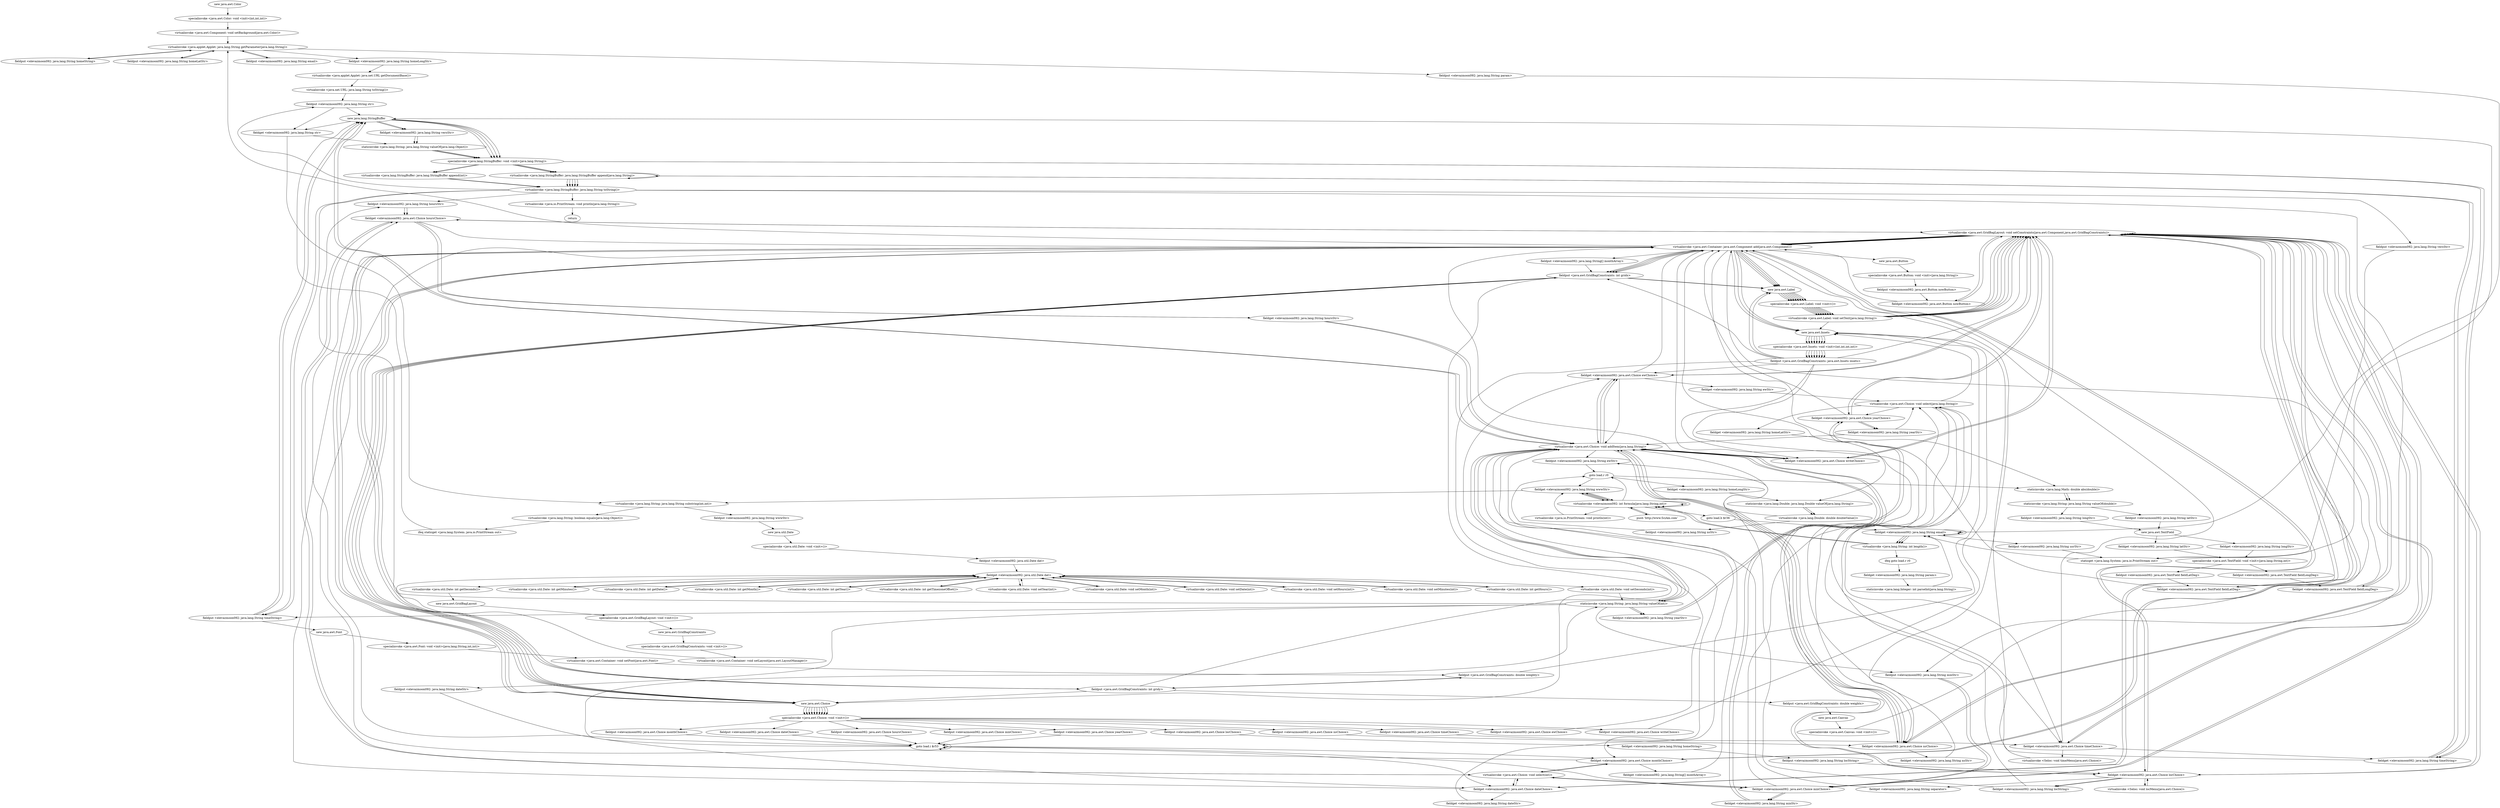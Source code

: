 digraph "" {
"new java.awt.Color";
 "new java.awt.Color"->"specialinvoke <java.awt.Color: void <init>(int,int,int)>";
 "specialinvoke <java.awt.Color: void <init>(int,int,int)>"->"virtualinvoke <java.awt.Component: void setBackground(java.awt.Color)>";
 "virtualinvoke <java.awt.Component: void setBackground(java.awt.Color)>"->"virtualinvoke <java.applet.Applet: java.lang.String getParameter(java.lang.String)>";
 "virtualinvoke <java.applet.Applet: java.lang.String getParameter(java.lang.String)>"->"fieldput <elevazmoon092: java.lang.String homeString>";
 "fieldput <elevazmoon092: java.lang.String homeString>"->"virtualinvoke <java.applet.Applet: java.lang.String getParameter(java.lang.String)>";
 "virtualinvoke <java.applet.Applet: java.lang.String getParameter(java.lang.String)>"->"fieldput <elevazmoon092: java.lang.String homeLatStr>";
 "fieldput <elevazmoon092: java.lang.String homeLatStr>"->"virtualinvoke <java.applet.Applet: java.lang.String getParameter(java.lang.String)>";
 "virtualinvoke <java.applet.Applet: java.lang.String getParameter(java.lang.String)>"->"fieldput <elevazmoon092: java.lang.String homeLongStr>";
 "fieldput <elevazmoon092: java.lang.String homeLongStr>"->"virtualinvoke <java.applet.Applet: java.net.URL getDocumentBase()>";
 "virtualinvoke <java.applet.Applet: java.net.URL getDocumentBase()>"->"virtualinvoke <java.net.URL: java.lang.String toString()>";
 "virtualinvoke <java.net.URL: java.lang.String toString()>"->"fieldput <elevazmoon092: java.lang.String str>";
 "fieldput <elevazmoon092: java.lang.String str>"->"new java.lang.StringBuffer";
 "new java.lang.StringBuffer"->"fieldget <elevazmoon092: java.lang.String str>";
 "fieldget <elevazmoon092: java.lang.String str>"->"staticinvoke <java.lang.String: java.lang.String valueOf(java.lang.Object)>";
 "staticinvoke <java.lang.String: java.lang.String valueOf(java.lang.Object)>"->"specialinvoke <java.lang.StringBuffer: void <init>(java.lang.String)>";
 "specialinvoke <java.lang.StringBuffer: void <init>(java.lang.String)>"->"virtualinvoke <java.lang.StringBuffer: java.lang.StringBuffer append(java.lang.String)>";
 "virtualinvoke <java.lang.StringBuffer: java.lang.StringBuffer append(java.lang.String)>"->"virtualinvoke <java.lang.StringBuffer: java.lang.String toString()>";
 "virtualinvoke <java.lang.StringBuffer: java.lang.String toString()>"->"fieldput <elevazmoon092: java.lang.String str>";
 "fieldput <elevazmoon092: java.lang.String str>"->"fieldget <elevazmoon092: java.lang.String str>";
 "fieldget <elevazmoon092: java.lang.String str>"->"virtualinvoke <java.lang.String: java.lang.String substring(int,int)>";
 "virtualinvoke <java.lang.String: java.lang.String substring(int,int)>"->"fieldput <elevazmoon092: java.lang.String wwwStr>";
 "fieldput <elevazmoon092: java.lang.String wwwStr>"->"new java.util.Date";
 "new java.util.Date"->"specialinvoke <java.util.Date: void <init>()>";
 "specialinvoke <java.util.Date: void <init>()>"->"fieldput <elevazmoon092: java.util.Date dat>";
 "fieldput <elevazmoon092: java.util.Date dat>"->"fieldget <elevazmoon092: java.util.Date dat>";
 "fieldget <elevazmoon092: java.util.Date dat>"->"virtualinvoke <java.util.Date: int getHours()>";
 "virtualinvoke <java.util.Date: int getHours()>"->"fieldget <elevazmoon092: java.util.Date dat>";
 "fieldget <elevazmoon092: java.util.Date dat>"->"virtualinvoke <java.util.Date: int getMinutes()>";
 "virtualinvoke <java.util.Date: int getMinutes()>"->"fieldget <elevazmoon092: java.util.Date dat>";
 "fieldget <elevazmoon092: java.util.Date dat>"->"virtualinvoke <java.util.Date: int getDate()>";
 "virtualinvoke <java.util.Date: int getDate()>"->"fieldget <elevazmoon092: java.util.Date dat>";
 "fieldget <elevazmoon092: java.util.Date dat>"->"virtualinvoke <java.util.Date: int getMonth()>";
 "virtualinvoke <java.util.Date: int getMonth()>"->"fieldget <elevazmoon092: java.util.Date dat>";
 "fieldget <elevazmoon092: java.util.Date dat>"->"virtualinvoke <java.util.Date: int getYear()>";
 "virtualinvoke <java.util.Date: int getYear()>"->"fieldget <elevazmoon092: java.util.Date dat>";
 "fieldget <elevazmoon092: java.util.Date dat>"->"virtualinvoke <java.util.Date: int getSeconds()>";
 "virtualinvoke <java.util.Date: int getSeconds()>"->"new java.awt.GridBagLayout";
 "new java.awt.GridBagLayout"->"specialinvoke <java.awt.GridBagLayout: void <init>()>";
 "specialinvoke <java.awt.GridBagLayout: void <init>()>"->"new java.awt.GridBagConstraints";
 "new java.awt.GridBagConstraints"->"specialinvoke <java.awt.GridBagConstraints: void <init>()>";
 "specialinvoke <java.awt.GridBagConstraints: void <init>()>"->"virtualinvoke <java.awt.Container: void setLayout(java.awt.LayoutManager)>";
 "virtualinvoke <java.awt.Container: void setLayout(java.awt.LayoutManager)>"->"fieldget <elevazmoon092: java.util.Date dat>";
 "fieldget <elevazmoon092: java.util.Date dat>"->"virtualinvoke <java.util.Date: int getTimezoneOffset()>";
 "virtualinvoke <java.util.Date: int getTimezoneOffset()>"->"fieldget <elevazmoon092: java.util.Date dat>";
 "fieldget <elevazmoon092: java.util.Date dat>"->"virtualinvoke <java.util.Date: void setYear(int)>";
 "virtualinvoke <java.util.Date: void setYear(int)>"->"fieldget <elevazmoon092: java.util.Date dat>";
 "fieldget <elevazmoon092: java.util.Date dat>"->"virtualinvoke <java.util.Date: void setMonth(int)>";
 "virtualinvoke <java.util.Date: void setMonth(int)>"->"fieldget <elevazmoon092: java.util.Date dat>";
 "fieldget <elevazmoon092: java.util.Date dat>"->"virtualinvoke <java.util.Date: void setDate(int)>";
 "virtualinvoke <java.util.Date: void setDate(int)>"->"fieldget <elevazmoon092: java.util.Date dat>";
 "fieldget <elevazmoon092: java.util.Date dat>"->"virtualinvoke <java.util.Date: void setHours(int)>";
 "virtualinvoke <java.util.Date: void setHours(int)>"->"fieldget <elevazmoon092: java.util.Date dat>";
 "fieldget <elevazmoon092: java.util.Date dat>"->"virtualinvoke <java.util.Date: void setMinutes(int)>";
 "virtualinvoke <java.util.Date: void setMinutes(int)>"->"fieldget <elevazmoon092: java.util.Date dat>";
 "fieldget <elevazmoon092: java.util.Date dat>"->"virtualinvoke <java.util.Date: void setSeconds(int)>";
 "virtualinvoke <java.util.Date: void setSeconds(int)>"->"staticinvoke <java.lang.String: java.lang.String valueOf(int)>";
 "staticinvoke <java.lang.String: java.lang.String valueOf(int)>"->"fieldput <elevazmoon092: java.lang.String timeString>";
 "fieldput <elevazmoon092: java.lang.String timeString>"->"new java.lang.StringBuffer";
 "new java.lang.StringBuffer"->"specialinvoke <java.lang.StringBuffer: void <init>(java.lang.String)>";
 "specialinvoke <java.lang.StringBuffer: void <init>(java.lang.String)>"->"fieldget <elevazmoon092: java.lang.String timeString>";
 "fieldget <elevazmoon092: java.lang.String timeString>"->"virtualinvoke <java.lang.StringBuffer: java.lang.StringBuffer append(java.lang.String)>";
 "virtualinvoke <java.lang.StringBuffer: java.lang.StringBuffer append(java.lang.String)>"->"virtualinvoke <java.lang.StringBuffer: java.lang.String toString()>";
 "virtualinvoke <java.lang.StringBuffer: java.lang.String toString()>"->"fieldput <elevazmoon092: java.lang.String timeString>";
 "fieldput <elevazmoon092: java.lang.String timeString>"->"new java.lang.StringBuffer";
 "new java.lang.StringBuffer"->"specialinvoke <java.lang.StringBuffer: void <init>(java.lang.String)>";
 "specialinvoke <java.lang.StringBuffer: void <init>(java.lang.String)>"->"fieldget <elevazmoon092: java.lang.String timeString>";
 "fieldget <elevazmoon092: java.lang.String timeString>"->"virtualinvoke <java.lang.StringBuffer: java.lang.StringBuffer append(java.lang.String)>";
 "virtualinvoke <java.lang.StringBuffer: java.lang.StringBuffer append(java.lang.String)>"->"virtualinvoke <java.lang.StringBuffer: java.lang.StringBuffer append(java.lang.String)>";
 "virtualinvoke <java.lang.StringBuffer: java.lang.StringBuffer append(java.lang.String)>"->"virtualinvoke <java.lang.StringBuffer: java.lang.String toString()>";
 "virtualinvoke <java.lang.StringBuffer: java.lang.String toString()>"->"fieldput <elevazmoon092: java.lang.String timeString>";
 "fieldput <elevazmoon092: java.lang.String timeString>"->"new java.awt.Font";
 "new java.awt.Font"->"specialinvoke <java.awt.Font: void <init>(java.lang.String,int,int)>";
 "specialinvoke <java.awt.Font: void <init>(java.lang.String,int,int)>"->"virtualinvoke <java.awt.Container: void setFont(java.awt.Font)>";
 "virtualinvoke <java.awt.Container: void setFont(java.awt.Font)>"->"fieldput <java.awt.GridBagConstraints: double weighty>";
 "fieldput <java.awt.GridBagConstraints: double weighty>"->"new java.awt.Insets";
 "new java.awt.Insets"->"specialinvoke <java.awt.Insets: void <init>(int,int,int,int)>";
 "specialinvoke <java.awt.Insets: void <init>(int,int,int,int)>"->"fieldput <java.awt.GridBagConstraints: java.awt.Insets insets>";
 "fieldput <java.awt.GridBagConstraints: java.awt.Insets insets>"->"new java.awt.Label";
 "new java.awt.Label"->"specialinvoke <java.awt.Label: void <init>()>";
 "specialinvoke <java.awt.Label: void <init>()>"->"virtualinvoke <java.awt.Label: void setText(java.lang.String)>";
 "virtualinvoke <java.awt.Label: void setText(java.lang.String)>"->"virtualinvoke <java.awt.GridBagLayout: void setConstraints(java.awt.Component,java.awt.GridBagConstraints)>";
 "virtualinvoke <java.awt.GridBagLayout: void setConstraints(java.awt.Component,java.awt.GridBagConstraints)>"->"virtualinvoke <java.awt.Container: java.awt.Component add(java.awt.Component)>";
 "virtualinvoke <java.awt.Container: java.awt.Component add(java.awt.Component)>"->"new java.awt.Insets";
 "new java.awt.Insets"->"specialinvoke <java.awt.Insets: void <init>(int,int,int,int)>";
 "specialinvoke <java.awt.Insets: void <init>(int,int,int,int)>"->"fieldput <java.awt.GridBagConstraints: java.awt.Insets insets>";
 "fieldput <java.awt.GridBagConstraints: java.awt.Insets insets>"->"new java.awt.Label";
 "new java.awt.Label"->"specialinvoke <java.awt.Label: void <init>()>";
 "specialinvoke <java.awt.Label: void <init>()>"->"virtualinvoke <java.awt.Label: void setText(java.lang.String)>";
 "virtualinvoke <java.awt.Label: void setText(java.lang.String)>"->"virtualinvoke <java.awt.GridBagLayout: void setConstraints(java.awt.Component,java.awt.GridBagConstraints)>";
 "virtualinvoke <java.awt.GridBagLayout: void setConstraints(java.awt.Component,java.awt.GridBagConstraints)>"->"virtualinvoke <java.awt.Container: java.awt.Component add(java.awt.Component)>";
 "virtualinvoke <java.awt.Container: java.awt.Component add(java.awt.Component)>"->"new java.awt.Label";
 "new java.awt.Label"->"specialinvoke <java.awt.Label: void <init>()>";
 "specialinvoke <java.awt.Label: void <init>()>"->"virtualinvoke <java.awt.Label: void setText(java.lang.String)>";
 "virtualinvoke <java.awt.Label: void setText(java.lang.String)>"->"virtualinvoke <java.awt.GridBagLayout: void setConstraints(java.awt.Component,java.awt.GridBagConstraints)>";
 "virtualinvoke <java.awt.GridBagLayout: void setConstraints(java.awt.Component,java.awt.GridBagConstraints)>"->"virtualinvoke <java.awt.Container: java.awt.Component add(java.awt.Component)>";
 "virtualinvoke <java.awt.Container: java.awt.Component add(java.awt.Component)>"->"new java.awt.Label";
 "new java.awt.Label"->"specialinvoke <java.awt.Label: void <init>()>";
 "specialinvoke <java.awt.Label: void <init>()>"->"virtualinvoke <java.awt.Label: void setText(java.lang.String)>";
 "virtualinvoke <java.awt.Label: void setText(java.lang.String)>"->"virtualinvoke <java.awt.GridBagLayout: void setConstraints(java.awt.Component,java.awt.GridBagConstraints)>";
 "virtualinvoke <java.awt.GridBagLayout: void setConstraints(java.awt.Component,java.awt.GridBagConstraints)>"->"virtualinvoke <java.awt.Container: java.awt.Component add(java.awt.Component)>";
 "virtualinvoke <java.awt.Container: java.awt.Component add(java.awt.Component)>"->"new java.awt.Label";
 "new java.awt.Label"->"specialinvoke <java.awt.Label: void <init>()>";
 "specialinvoke <java.awt.Label: void <init>()>"->"virtualinvoke <java.awt.Label: void setText(java.lang.String)>";
 "virtualinvoke <java.awt.Label: void setText(java.lang.String)>"->"virtualinvoke <java.awt.GridBagLayout: void setConstraints(java.awt.Component,java.awt.GridBagConstraints)>";
 "virtualinvoke <java.awt.GridBagLayout: void setConstraints(java.awt.Component,java.awt.GridBagConstraints)>"->"virtualinvoke <java.awt.Container: java.awt.Component add(java.awt.Component)>";
 "virtualinvoke <java.awt.Container: java.awt.Component add(java.awt.Component)>"->"new java.awt.Label";
 "new java.awt.Label"->"specialinvoke <java.awt.Label: void <init>()>";
 "specialinvoke <java.awt.Label: void <init>()>"->"virtualinvoke <java.awt.Label: void setText(java.lang.String)>";
 "virtualinvoke <java.awt.Label: void setText(java.lang.String)>"->"virtualinvoke <java.awt.GridBagLayout: void setConstraints(java.awt.Component,java.awt.GridBagConstraints)>";
 "virtualinvoke <java.awt.GridBagLayout: void setConstraints(java.awt.Component,java.awt.GridBagConstraints)>"->"virtualinvoke <java.awt.Container: java.awt.Component add(java.awt.Component)>";
 "virtualinvoke <java.awt.Container: java.awt.Component add(java.awt.Component)>"->"new java.awt.Choice";
 "new java.awt.Choice"->"specialinvoke <java.awt.Choice: void <init>()>";
 "specialinvoke <java.awt.Choice: void <init>()>"->"fieldput <elevazmoon092: java.awt.Choice writeChoice>";
 "fieldput <elevazmoon092: java.awt.Choice writeChoice>"->"new java.awt.Insets";
 "new java.awt.Insets"->"specialinvoke <java.awt.Insets: void <init>(int,int,int,int)>";
 "specialinvoke <java.awt.Insets: void <init>(int,int,int,int)>"->"fieldput <java.awt.GridBagConstraints: java.awt.Insets insets>";
 "fieldput <java.awt.GridBagConstraints: java.awt.Insets insets>"->"fieldget <elevazmoon092: java.awt.Choice writeChoice>";
 "fieldget <elevazmoon092: java.awt.Choice writeChoice>"->"virtualinvoke <java.awt.GridBagLayout: void setConstraints(java.awt.Component,java.awt.GridBagConstraints)>";
 "virtualinvoke <java.awt.GridBagLayout: void setConstraints(java.awt.Component,java.awt.GridBagConstraints)>"->"fieldget <elevazmoon092: java.awt.Choice writeChoice>";
 "fieldget <elevazmoon092: java.awt.Choice writeChoice>"->"virtualinvoke <java.awt.Choice: void addItem(java.lang.String)>";
 "virtualinvoke <java.awt.Choice: void addItem(java.lang.String)>"->"fieldget <elevazmoon092: java.awt.Choice writeChoice>";
 "fieldget <elevazmoon092: java.awt.Choice writeChoice>"->"virtualinvoke <java.awt.Choice: void addItem(java.lang.String)>";
 "virtualinvoke <java.awt.Choice: void addItem(java.lang.String)>"->"fieldget <elevazmoon092: java.awt.Choice writeChoice>";
 "fieldget <elevazmoon092: java.awt.Choice writeChoice>"->"virtualinvoke <java.awt.Container: java.awt.Component add(java.awt.Component)>";
 "virtualinvoke <java.awt.Container: java.awt.Component add(java.awt.Component)>"->"fieldput <java.awt.GridBagConstraints: int gridy>";
 "fieldput <java.awt.GridBagConstraints: int gridy>"->"new java.awt.Choice";
 "new java.awt.Choice"->"specialinvoke <java.awt.Choice: void <init>()>";
 "specialinvoke <java.awt.Choice: void <init>()>"->"fieldput <elevazmoon092: java.awt.Choice timeChoice>";
 "fieldput <elevazmoon092: java.awt.Choice timeChoice>"->"fieldget <elevazmoon092: java.awt.Choice timeChoice>";
 "fieldget <elevazmoon092: java.awt.Choice timeChoice>"->"virtualinvoke <Seloc: void timeMenu(java.awt.Choice)>";
 "virtualinvoke <Seloc: void timeMenu(java.awt.Choice)>"->"new java.awt.Insets";
 "new java.awt.Insets"->"specialinvoke <java.awt.Insets: void <init>(int,int,int,int)>";
 "specialinvoke <java.awt.Insets: void <init>(int,int,int,int)>"->"fieldput <java.awt.GridBagConstraints: java.awt.Insets insets>";
 "fieldput <java.awt.GridBagConstraints: java.awt.Insets insets>"->"fieldget <elevazmoon092: java.awt.Choice timeChoice>";
 "fieldget <elevazmoon092: java.awt.Choice timeChoice>"->"virtualinvoke <java.awt.GridBagLayout: void setConstraints(java.awt.Component,java.awt.GridBagConstraints)>";
 "virtualinvoke <java.awt.GridBagLayout: void setConstraints(java.awt.Component,java.awt.GridBagConstraints)>"->"fieldget <elevazmoon092: java.awt.Choice timeChoice>";
 "fieldget <elevazmoon092: java.awt.Choice timeChoice>"->"fieldget <elevazmoon092: java.lang.String timeString>";
 "fieldget <elevazmoon092: java.lang.String timeString>"->"virtualinvoke <java.awt.Choice: void select(java.lang.String)>";
 "virtualinvoke <java.awt.Choice: void select(java.lang.String)>"->"fieldget <elevazmoon092: java.awt.Choice timeChoice>";
 "fieldget <elevazmoon092: java.awt.Choice timeChoice>"->"virtualinvoke <java.awt.Container: java.awt.Component add(java.awt.Component)>";
 "virtualinvoke <java.awt.Container: java.awt.Component add(java.awt.Component)>"->"new java.awt.Insets";
 "new java.awt.Insets"->"specialinvoke <java.awt.Insets: void <init>(int,int,int,int)>";
 "specialinvoke <java.awt.Insets: void <init>(int,int,int,int)>"->"fieldput <java.awt.GridBagConstraints: java.awt.Insets insets>";
 "fieldput <java.awt.GridBagConstraints: java.awt.Insets insets>"->"new java.awt.Choice";
 "new java.awt.Choice"->"specialinvoke <java.awt.Choice: void <init>()>";
 "specialinvoke <java.awt.Choice: void <init>()>"->"fieldput <elevazmoon092: java.awt.Choice locChoice>";
 "fieldput <elevazmoon092: java.awt.Choice locChoice>"->"fieldget <elevazmoon092: java.lang.String homeString>";
 "fieldget <elevazmoon092: java.lang.String homeString>"->"fieldput <elevazmoon092: java.lang.String locString>";
 "fieldput <elevazmoon092: java.lang.String locString>"->"fieldget <elevazmoon092: java.awt.Choice locChoice>";
 "fieldget <elevazmoon092: java.awt.Choice locChoice>"->"fieldget <elevazmoon092: java.lang.String locString>";
 "fieldget <elevazmoon092: java.lang.String locString>"->"virtualinvoke <java.awt.Choice: void addItem(java.lang.String)>";
 "virtualinvoke <java.awt.Choice: void addItem(java.lang.String)>"->"fieldget <elevazmoon092: java.awt.Choice locChoice>";
 "fieldget <elevazmoon092: java.awt.Choice locChoice>"->"fieldget <elevazmoon092: java.lang.String separator>";
 "fieldget <elevazmoon092: java.lang.String separator>"->"virtualinvoke <java.awt.Choice: void addItem(java.lang.String)>";
 "virtualinvoke <java.awt.Choice: void addItem(java.lang.String)>"->"fieldget <elevazmoon092: java.awt.Choice locChoice>";
 "fieldget <elevazmoon092: java.awt.Choice locChoice>"->"virtualinvoke <Seloc: void locMenu(java.awt.Choice)>";
 "virtualinvoke <Seloc: void locMenu(java.awt.Choice)>"->"fieldget <elevazmoon092: java.awt.Choice locChoice>";
 "fieldget <elevazmoon092: java.awt.Choice locChoice>"->"virtualinvoke <java.awt.GridBagLayout: void setConstraints(java.awt.Component,java.awt.GridBagConstraints)>";
 "virtualinvoke <java.awt.GridBagLayout: void setConstraints(java.awt.Component,java.awt.GridBagConstraints)>"->"fieldget <elevazmoon092: java.awt.Choice locChoice>";
 "fieldget <elevazmoon092: java.awt.Choice locChoice>"->"virtualinvoke <java.awt.Container: java.awt.Component add(java.awt.Component)>";
 "virtualinvoke <java.awt.Container: java.awt.Component add(java.awt.Component)>"->"fieldget <elevazmoon092: java.awt.Choice locChoice>";
 "fieldget <elevazmoon092: java.awt.Choice locChoice>"->"fieldget <elevazmoon092: java.lang.String locString>";
 "fieldget <elevazmoon092: java.lang.String locString>"->"virtualinvoke <java.awt.Choice: void select(java.lang.String)>";
 "virtualinvoke <java.awt.Choice: void select(java.lang.String)>"->"fieldget <elevazmoon092: java.lang.String homeLatStr>";
 "fieldget <elevazmoon092: java.lang.String homeLatStr>"->"staticinvoke <java.lang.Double: java.lang.Double valueOf(java.lang.String)>";
 "staticinvoke <java.lang.Double: java.lang.Double valueOf(java.lang.String)>"->"virtualinvoke <java.lang.Double: double doubleValue()>";
 "virtualinvoke <java.lang.Double: double doubleValue()>"->"fieldput <elevazmoon092: java.lang.String nsStr>";
 "fieldput <elevazmoon092: java.lang.String nsStr>"->"goto load.r r0";
 "goto load.r r0"->"fieldget <elevazmoon092: java.lang.String homeLongStr>";
 "fieldget <elevazmoon092: java.lang.String homeLongStr>"->"staticinvoke <java.lang.Double: java.lang.Double valueOf(java.lang.String)>";
 "staticinvoke <java.lang.Double: java.lang.Double valueOf(java.lang.String)>"->"virtualinvoke <java.lang.Double: double doubleValue()>";
 "virtualinvoke <java.lang.Double: double doubleValue()>"->"fieldput <elevazmoon092: java.lang.String ewStr>";
 "fieldput <elevazmoon092: java.lang.String ewStr>"->"goto load.r r0";
 "goto load.r r0"->"staticinvoke <java.lang.Math: double abs(double)>";
 "staticinvoke <java.lang.Math: double abs(double)>"->"staticinvoke <java.lang.String: java.lang.String valueOf(double)>";
 "staticinvoke <java.lang.String: java.lang.String valueOf(double)>"->"fieldput <elevazmoon092: java.lang.String latStr>";
 "fieldput <elevazmoon092: java.lang.String latStr>"->"new java.awt.TextField";
 "new java.awt.TextField"->"fieldget <elevazmoon092: java.lang.String latStr>";
 "fieldget <elevazmoon092: java.lang.String latStr>"->"specialinvoke <java.awt.TextField: void <init>(java.lang.String,int)>";
 "specialinvoke <java.awt.TextField: void <init>(java.lang.String,int)>"->"fieldput <elevazmoon092: java.awt.TextField fieldLatDeg>";
 "fieldput <elevazmoon092: java.awt.TextField fieldLatDeg>"->"fieldget <elevazmoon092: java.awt.TextField fieldLatDeg>";
 "fieldget <elevazmoon092: java.awt.TextField fieldLatDeg>"->"virtualinvoke <java.awt.GridBagLayout: void setConstraints(java.awt.Component,java.awt.GridBagConstraints)>";
 "virtualinvoke <java.awt.GridBagLayout: void setConstraints(java.awt.Component,java.awt.GridBagConstraints)>"->"fieldget <elevazmoon092: java.awt.TextField fieldLatDeg>";
 "fieldget <elevazmoon092: java.awt.TextField fieldLatDeg>"->"virtualinvoke <java.awt.Container: java.awt.Component add(java.awt.Component)>";
 "virtualinvoke <java.awt.Container: java.awt.Component add(java.awt.Component)>"->"new java.awt.Choice";
 "new java.awt.Choice"->"specialinvoke <java.awt.Choice: void <init>()>";
 "specialinvoke <java.awt.Choice: void <init>()>"->"fieldput <elevazmoon092: java.awt.Choice nsChoice>";
 "fieldput <elevazmoon092: java.awt.Choice nsChoice>"->"fieldget <elevazmoon092: java.awt.Choice nsChoice>";
 "fieldget <elevazmoon092: java.awt.Choice nsChoice>"->"virtualinvoke <java.awt.Choice: void addItem(java.lang.String)>";
 "virtualinvoke <java.awt.Choice: void addItem(java.lang.String)>"->"fieldget <elevazmoon092: java.awt.Choice nsChoice>";
 "fieldget <elevazmoon092: java.awt.Choice nsChoice>"->"virtualinvoke <java.awt.Choice: void addItem(java.lang.String)>";
 "virtualinvoke <java.awt.Choice: void addItem(java.lang.String)>"->"fieldget <elevazmoon092: java.awt.Choice nsChoice>";
 "fieldget <elevazmoon092: java.awt.Choice nsChoice>"->"fieldget <elevazmoon092: java.lang.String nsStr>";
 "fieldget <elevazmoon092: java.lang.String nsStr>"->"virtualinvoke <java.awt.Choice: void select(java.lang.String)>";
 "virtualinvoke <java.awt.Choice: void select(java.lang.String)>"->"fieldget <elevazmoon092: java.awt.Choice nsChoice>";
 "fieldget <elevazmoon092: java.awt.Choice nsChoice>"->"virtualinvoke <java.awt.GridBagLayout: void setConstraints(java.awt.Component,java.awt.GridBagConstraints)>";
 "virtualinvoke <java.awt.GridBagLayout: void setConstraints(java.awt.Component,java.awt.GridBagConstraints)>"->"fieldget <elevazmoon092: java.awt.Choice nsChoice>";
 "fieldget <elevazmoon092: java.awt.Choice nsChoice>"->"virtualinvoke <java.awt.Container: java.awt.Component add(java.awt.Component)>";
 "virtualinvoke <java.awt.Container: java.awt.Component add(java.awt.Component)>"->"staticinvoke <java.lang.Math: double abs(double)>";
 "staticinvoke <java.lang.Math: double abs(double)>"->"staticinvoke <java.lang.String: java.lang.String valueOf(double)>";
 "staticinvoke <java.lang.String: java.lang.String valueOf(double)>"->"fieldput <elevazmoon092: java.lang.String longStr>";
 "fieldput <elevazmoon092: java.lang.String longStr>"->"new java.awt.TextField";
 "new java.awt.TextField"->"fieldget <elevazmoon092: java.lang.String longStr>";
 "fieldget <elevazmoon092: java.lang.String longStr>"->"specialinvoke <java.awt.TextField: void <init>(java.lang.String,int)>";
 "specialinvoke <java.awt.TextField: void <init>(java.lang.String,int)>"->"fieldput <elevazmoon092: java.awt.TextField fieldLongDeg>";
 "fieldput <elevazmoon092: java.awt.TextField fieldLongDeg>"->"fieldget <elevazmoon092: java.awt.TextField fieldLongDeg>";
 "fieldget <elevazmoon092: java.awt.TextField fieldLongDeg>"->"virtualinvoke <java.awt.GridBagLayout: void setConstraints(java.awt.Component,java.awt.GridBagConstraints)>";
 "virtualinvoke <java.awt.GridBagLayout: void setConstraints(java.awt.Component,java.awt.GridBagConstraints)>"->"fieldget <elevazmoon092: java.awt.TextField fieldLongDeg>";
 "fieldget <elevazmoon092: java.awt.TextField fieldLongDeg>"->"virtualinvoke <java.awt.Container: java.awt.Component add(java.awt.Component)>";
 "virtualinvoke <java.awt.Container: java.awt.Component add(java.awt.Component)>"->"new java.awt.Choice";
 "new java.awt.Choice"->"specialinvoke <java.awt.Choice: void <init>()>";
 "specialinvoke <java.awt.Choice: void <init>()>"->"fieldput <elevazmoon092: java.awt.Choice ewChoice>";
 "fieldput <elevazmoon092: java.awt.Choice ewChoice>"->"fieldget <elevazmoon092: java.awt.Choice ewChoice>";
 "fieldget <elevazmoon092: java.awt.Choice ewChoice>"->"virtualinvoke <java.awt.Choice: void addItem(java.lang.String)>";
 "virtualinvoke <java.awt.Choice: void addItem(java.lang.String)>"->"fieldget <elevazmoon092: java.awt.Choice ewChoice>";
 "fieldget <elevazmoon092: java.awt.Choice ewChoice>"->"virtualinvoke <java.awt.Choice: void addItem(java.lang.String)>";
 "virtualinvoke <java.awt.Choice: void addItem(java.lang.String)>"->"fieldget <elevazmoon092: java.awt.Choice ewChoice>";
 "fieldget <elevazmoon092: java.awt.Choice ewChoice>"->"fieldget <elevazmoon092: java.lang.String ewStr>";
 "fieldget <elevazmoon092: java.lang.String ewStr>"->"virtualinvoke <java.awt.Choice: void select(java.lang.String)>";
 "virtualinvoke <java.awt.Choice: void select(java.lang.String)>"->"new java.awt.Insets";
 "new java.awt.Insets"->"specialinvoke <java.awt.Insets: void <init>(int,int,int,int)>";
 "specialinvoke <java.awt.Insets: void <init>(int,int,int,int)>"->"fieldput <java.awt.GridBagConstraints: java.awt.Insets insets>";
 "fieldput <java.awt.GridBagConstraints: java.awt.Insets insets>"->"fieldget <elevazmoon092: java.awt.Choice ewChoice>";
 "fieldget <elevazmoon092: java.awt.Choice ewChoice>"->"virtualinvoke <java.awt.GridBagLayout: void setConstraints(java.awt.Component,java.awt.GridBagConstraints)>";
 "virtualinvoke <java.awt.GridBagLayout: void setConstraints(java.awt.Component,java.awt.GridBagConstraints)>"->"fieldget <elevazmoon092: java.awt.Choice ewChoice>";
 "fieldget <elevazmoon092: java.awt.Choice ewChoice>"->"virtualinvoke <java.awt.Container: java.awt.Component add(java.awt.Component)>";
 "virtualinvoke <java.awt.Container: java.awt.Component add(java.awt.Component)>"->"new java.awt.Button";
 "new java.awt.Button"->"specialinvoke <java.awt.Button: void <init>(java.lang.String)>";
 "specialinvoke <java.awt.Button: void <init>(java.lang.String)>"->"fieldput <elevazmoon092: java.awt.Button nowButton>";
 "fieldput <elevazmoon092: java.awt.Button nowButton>"->"fieldget <elevazmoon092: java.awt.Button nowButton>";
 "fieldget <elevazmoon092: java.awt.Button nowButton>"->"virtualinvoke <java.awt.GridBagLayout: void setConstraints(java.awt.Component,java.awt.GridBagConstraints)>";
 "virtualinvoke <java.awt.GridBagLayout: void setConstraints(java.awt.Component,java.awt.GridBagConstraints)>"->"fieldget <elevazmoon092: java.awt.Button nowButton>";
 "fieldget <elevazmoon092: java.awt.Button nowButton>"->"virtualinvoke <java.awt.Container: java.awt.Component add(java.awt.Component)>";
 "virtualinvoke <java.awt.Container: java.awt.Component add(java.awt.Component)>"->"fieldput <java.awt.GridBagConstraints: int gridy>";
 "fieldput <java.awt.GridBagConstraints: int gridy>"->"fieldput <java.awt.GridBagConstraints: int gridx>";
 "fieldput <java.awt.GridBagConstraints: int gridx>"->"new java.awt.Label";
 "new java.awt.Label"->"specialinvoke <java.awt.Label: void <init>()>";
 "specialinvoke <java.awt.Label: void <init>()>"->"virtualinvoke <java.awt.Label: void setText(java.lang.String)>";
 "virtualinvoke <java.awt.Label: void setText(java.lang.String)>"->"new java.awt.Insets";
 "new java.awt.Insets"->"specialinvoke <java.awt.Insets: void <init>(int,int,int,int)>";
 "specialinvoke <java.awt.Insets: void <init>(int,int,int,int)>"->"fieldput <java.awt.GridBagConstraints: java.awt.Insets insets>";
 "fieldput <java.awt.GridBagConstraints: java.awt.Insets insets>"->"virtualinvoke <java.awt.GridBagLayout: void setConstraints(java.awt.Component,java.awt.GridBagConstraints)>";
 "virtualinvoke <java.awt.GridBagLayout: void setConstraints(java.awt.Component,java.awt.GridBagConstraints)>"->"virtualinvoke <java.awt.Container: java.awt.Component add(java.awt.Component)>";
 "virtualinvoke <java.awt.Container: java.awt.Component add(java.awt.Component)>"->"new java.awt.Insets";
 "new java.awt.Insets"->"specialinvoke <java.awt.Insets: void <init>(int,int,int,int)>";
 "specialinvoke <java.awt.Insets: void <init>(int,int,int,int)>"->"fieldput <java.awt.GridBagConstraints: java.awt.Insets insets>";
 "fieldput <java.awt.GridBagConstraints: java.awt.Insets insets>"->"fieldput <java.awt.GridBagConstraints: int gridx>";
 "fieldput <java.awt.GridBagConstraints: int gridx>"->"new java.awt.Choice";
 "new java.awt.Choice"->"specialinvoke <java.awt.Choice: void <init>()>";
 "specialinvoke <java.awt.Choice: void <init>()>"->"fieldput <elevazmoon092: java.awt.Choice hoursChoice>";
 "fieldput <elevazmoon092: java.awt.Choice hoursChoice>"->"goto load.i $r53";
 "goto load.i $r53"->"goto load.i $r53";
 "goto load.i $r53"->"fieldget <elevazmoon092: java.awt.Choice hoursChoice>";
 "fieldget <elevazmoon092: java.awt.Choice hoursChoice>"->"virtualinvoke <java.awt.Choice: void select(int)>";
 "virtualinvoke <java.awt.Choice: void select(int)>"->"fieldget <elevazmoon092: java.awt.Choice hoursChoice>";
 "fieldget <elevazmoon092: java.awt.Choice hoursChoice>"->"virtualinvoke <java.awt.GridBagLayout: void setConstraints(java.awt.Component,java.awt.GridBagConstraints)>";
 "virtualinvoke <java.awt.GridBagLayout: void setConstraints(java.awt.Component,java.awt.GridBagConstraints)>"->"fieldget <elevazmoon092: java.awt.Choice hoursChoice>";
 "fieldget <elevazmoon092: java.awt.Choice hoursChoice>"->"virtualinvoke <java.awt.Container: java.awt.Component add(java.awt.Component)>";
 "virtualinvoke <java.awt.Container: java.awt.Component add(java.awt.Component)>"->"fieldput <java.awt.GridBagConstraints: int gridx>";
 "fieldput <java.awt.GridBagConstraints: int gridx>"->"new java.awt.Choice";
 "new java.awt.Choice"->"specialinvoke <java.awt.Choice: void <init>()>";
 "specialinvoke <java.awt.Choice: void <init>()>"->"fieldput <elevazmoon092: java.awt.Choice minChoice>";
 "fieldput <elevazmoon092: java.awt.Choice minChoice>"->"goto load.i $r53";
 "goto load.i $r53"->"goto load.i $r53";
 "goto load.i $r53"->"fieldget <elevazmoon092: java.awt.Choice minChoice>";
 "fieldget <elevazmoon092: java.awt.Choice minChoice>"->"virtualinvoke <java.awt.Choice: void select(int)>";
 "virtualinvoke <java.awt.Choice: void select(int)>"->"fieldget <elevazmoon092: java.awt.Choice minChoice>";
 "fieldget <elevazmoon092: java.awt.Choice minChoice>"->"virtualinvoke <java.awt.GridBagLayout: void setConstraints(java.awt.Component,java.awt.GridBagConstraints)>";
 "virtualinvoke <java.awt.GridBagLayout: void setConstraints(java.awt.Component,java.awt.GridBagConstraints)>"->"fieldget <elevazmoon092: java.awt.Choice minChoice>";
 "fieldget <elevazmoon092: java.awt.Choice minChoice>"->"virtualinvoke <java.awt.Container: java.awt.Component add(java.awt.Component)>";
 "virtualinvoke <java.awt.Container: java.awt.Component add(java.awt.Component)>"->"fieldput <java.awt.GridBagConstraints: int gridx>";
 "fieldput <java.awt.GridBagConstraints: int gridx>"->"new java.awt.Label";
 "new java.awt.Label"->"specialinvoke <java.awt.Label: void <init>()>";
 "specialinvoke <java.awt.Label: void <init>()>"->"virtualinvoke <java.awt.Label: void setText(java.lang.String)>";
 "virtualinvoke <java.awt.Label: void setText(java.lang.String)>"->"virtualinvoke <java.awt.GridBagLayout: void setConstraints(java.awt.Component,java.awt.GridBagConstraints)>";
 "virtualinvoke <java.awt.GridBagLayout: void setConstraints(java.awt.Component,java.awt.GridBagConstraints)>"->"virtualinvoke <java.awt.Container: java.awt.Component add(java.awt.Component)>";
 "virtualinvoke <java.awt.Container: java.awt.Component add(java.awt.Component)>"->"fieldput <elevazmoon092: java.lang.String[] monthArray>";
 "fieldput <elevazmoon092: java.lang.String[] monthArray>"->"fieldput <java.awt.GridBagConstraints: int gridx>";
 "fieldput <java.awt.GridBagConstraints: int gridx>"->"new java.awt.Choice";
 "new java.awt.Choice"->"specialinvoke <java.awt.Choice: void <init>()>";
 "specialinvoke <java.awt.Choice: void <init>()>"->"fieldput <elevazmoon092: java.awt.Choice yearChoice>";
 "fieldput <elevazmoon092: java.awt.Choice yearChoice>"->"goto load.i $r53";
 "goto load.i $r53"->"staticinvoke <java.lang.String: java.lang.String valueOf(int)>";
 "staticinvoke <java.lang.String: java.lang.String valueOf(int)>"->"fieldput <elevazmoon092: java.lang.String yearStr>";
 "fieldput <elevazmoon092: java.lang.String yearStr>"->"fieldget <elevazmoon092: java.awt.Choice yearChoice>";
 "fieldget <elevazmoon092: java.awt.Choice yearChoice>"->"fieldget <elevazmoon092: java.lang.String yearStr>";
 "fieldget <elevazmoon092: java.lang.String yearStr>"->"virtualinvoke <java.awt.Choice: void select(java.lang.String)>";
 "virtualinvoke <java.awt.Choice: void select(java.lang.String)>"->"fieldget <elevazmoon092: java.awt.Choice yearChoice>";
 "fieldget <elevazmoon092: java.awt.Choice yearChoice>"->"virtualinvoke <java.awt.GridBagLayout: void setConstraints(java.awt.Component,java.awt.GridBagConstraints)>";
 "virtualinvoke <java.awt.GridBagLayout: void setConstraints(java.awt.Component,java.awt.GridBagConstraints)>"->"fieldget <elevazmoon092: java.awt.Choice yearChoice>";
 "fieldget <elevazmoon092: java.awt.Choice yearChoice>"->"virtualinvoke <java.awt.Container: java.awt.Component add(java.awt.Component)>";
 "virtualinvoke <java.awt.Container: java.awt.Component add(java.awt.Component)>"->"fieldput <java.awt.GridBagConstraints: int gridx>";
 "fieldput <java.awt.GridBagConstraints: int gridx>"->"new java.awt.Choice";
 "new java.awt.Choice"->"specialinvoke <java.awt.Choice: void <init>()>";
 "specialinvoke <java.awt.Choice: void <init>()>"->"fieldput <elevazmoon092: java.awt.Choice monthChoice>";
 "fieldput <elevazmoon092: java.awt.Choice monthChoice>"->"goto load.i $r53";
 "goto load.i $r53"->"fieldget <elevazmoon092: java.awt.Choice monthChoice>";
 "fieldget <elevazmoon092: java.awt.Choice monthChoice>"->"virtualinvoke <java.awt.Choice: void select(int)>";
 "virtualinvoke <java.awt.Choice: void select(int)>"->"fieldget <elevazmoon092: java.awt.Choice monthChoice>";
 "fieldget <elevazmoon092: java.awt.Choice monthChoice>"->"virtualinvoke <java.awt.GridBagLayout: void setConstraints(java.awt.Component,java.awt.GridBagConstraints)>";
 "virtualinvoke <java.awt.GridBagLayout: void setConstraints(java.awt.Component,java.awt.GridBagConstraints)>"->"fieldget <elevazmoon092: java.awt.Choice monthChoice>";
 "fieldget <elevazmoon092: java.awt.Choice monthChoice>"->"virtualinvoke <java.awt.Container: java.awt.Component add(java.awt.Component)>";
 "virtualinvoke <java.awt.Container: java.awt.Component add(java.awt.Component)>"->"fieldput <java.awt.GridBagConstraints: int gridx>";
 "fieldput <java.awt.GridBagConstraints: int gridx>"->"new java.awt.Choice";
 "new java.awt.Choice"->"specialinvoke <java.awt.Choice: void <init>()>";
 "specialinvoke <java.awt.Choice: void <init>()>"->"fieldput <elevazmoon092: java.awt.Choice dateChoice>";
 "fieldput <elevazmoon092: java.awt.Choice dateChoice>"->"goto load.i $r53";
 "goto load.i $r53"->"fieldget <elevazmoon092: java.awt.Choice dateChoice>";
 "fieldget <elevazmoon092: java.awt.Choice dateChoice>"->"virtualinvoke <java.awt.Choice: void select(int)>";
 "virtualinvoke <java.awt.Choice: void select(int)>"->"fieldget <elevazmoon092: java.awt.Choice dateChoice>";
 "fieldget <elevazmoon092: java.awt.Choice dateChoice>"->"virtualinvoke <java.awt.GridBagLayout: void setConstraints(java.awt.Component,java.awt.GridBagConstraints)>";
 "virtualinvoke <java.awt.GridBagLayout: void setConstraints(java.awt.Component,java.awt.GridBagConstraints)>"->"fieldget <elevazmoon092: java.awt.Choice dateChoice>";
 "fieldget <elevazmoon092: java.awt.Choice dateChoice>"->"virtualinvoke <java.awt.Container: java.awt.Component add(java.awt.Component)>";
 "virtualinvoke <java.awt.Container: java.awt.Component add(java.awt.Component)>"->"fieldput <java.awt.GridBagConstraints: int gridy>";
 "fieldput <java.awt.GridBagConstraints: int gridy>"->"fieldput <java.awt.GridBagConstraints: double weighty>";
 "fieldput <java.awt.GridBagConstraints: double weighty>"->"fieldput <java.awt.GridBagConstraints: int gridy>";
 "fieldput <java.awt.GridBagConstraints: int gridy>"->"fieldput <java.awt.GridBagConstraints: double weightx>";
 "fieldput <java.awt.GridBagConstraints: double weightx>"->"new java.awt.Canvas";
 "new java.awt.Canvas"->"specialinvoke <java.awt.Canvas: void <init>()>";
 "specialinvoke <java.awt.Canvas: void <init>()>"->"virtualinvoke <java.awt.GridBagLayout: void setConstraints(java.awt.Component,java.awt.GridBagConstraints)>";
 "virtualinvoke <java.awt.GridBagLayout: void setConstraints(java.awt.Component,java.awt.GridBagConstraints)>"->"virtualinvoke <java.awt.Container: java.awt.Component add(java.awt.Component)>";
 "virtualinvoke <java.awt.Container: java.awt.Component add(java.awt.Component)>"->"virtualinvoke <java.applet.Applet: java.lang.String getParameter(java.lang.String)>";
 "virtualinvoke <java.applet.Applet: java.lang.String getParameter(java.lang.String)>"->"fieldput <elevazmoon092: java.lang.String email>";
 "fieldput <elevazmoon092: java.lang.String email>"->"virtualinvoke <java.applet.Applet: java.lang.String getParameter(java.lang.String)>";
 "virtualinvoke <java.applet.Applet: java.lang.String getParameter(java.lang.String)>"->"fieldput <elevazmoon092: java.lang.String param>";
 "fieldput <elevazmoon092: java.lang.String param>"->"fieldget <elevazmoon092: java.lang.String email>";
 "fieldget <elevazmoon092: java.lang.String email>"->"fieldput <elevazmoon092: java.lang.String usrStr>";
 "fieldput <elevazmoon092: java.lang.String usrStr>"->"staticget <java.lang.System: java.io.PrintStream out>";
 "staticget <java.lang.System: java.io.PrintStream out>"->"fieldget <elevazmoon092: java.lang.String email>";
 "fieldget <elevazmoon092: java.lang.String email>"->"fieldget <elevazmoon092: java.lang.String email>";
 "fieldget <elevazmoon092: java.lang.String email>"->"virtualinvoke <java.lang.String: int length()>";
 "virtualinvoke <java.lang.String: int length()>"->"virtualinvoke <elevazmoon092: int formula(java.lang.String,int)>";
 "virtualinvoke <elevazmoon092: int formula(java.lang.String,int)>"->"virtualinvoke <java.io.PrintStream: void println(int)>";
 "virtualinvoke <java.io.PrintStream: void println(int)>"->"fieldget <elevazmoon092: java.lang.String wwwStr>";
 "fieldget <elevazmoon092: java.lang.String wwwStr>"->"virtualinvoke <elevazmoon092: int formula(java.lang.String,int)>";
 "virtualinvoke <elevazmoon092: int formula(java.lang.String,int)>"->"virtualinvoke <elevazmoon092: int formula(java.lang.String,int)>";
 "virtualinvoke <elevazmoon092: int formula(java.lang.String,int)>"->"fieldget <elevazmoon092: java.lang.String wwwStr>";
 "fieldget <elevazmoon092: java.lang.String wwwStr>"->"virtualinvoke <elevazmoon092: int formula(java.lang.String,int)>";
 "virtualinvoke <elevazmoon092: int formula(java.lang.String,int)>"->"virtualinvoke <elevazmoon092: int formula(java.lang.String,int)>";
 "virtualinvoke <elevazmoon092: int formula(java.lang.String,int)>"->"fieldget <elevazmoon092: java.lang.String wwwStr>";
 "fieldget <elevazmoon092: java.lang.String wwwStr>"->"virtualinvoke <elevazmoon092: int formula(java.lang.String,int)>";
 "virtualinvoke <elevazmoon092: int formula(java.lang.String,int)>"->"push 'http://www.SciAm.com'";
 "push 'http://www.SciAm.com'"->"virtualinvoke <elevazmoon092: int formula(java.lang.String,int)>";
 "virtualinvoke <elevazmoon092: int formula(java.lang.String,int)>"->"goto load.b $r36";
 "goto load.b $r36"->"fieldget <elevazmoon092: java.lang.String email>";
 "fieldget <elevazmoon092: java.lang.String email>"->"virtualinvoke <java.lang.String: int length()>";
 "virtualinvoke <java.lang.String: int length()>"->"ifeq goto load.r r0";
 "ifeq goto load.r r0"->"fieldget <elevazmoon092: java.lang.String param>";
 "fieldget <elevazmoon092: java.lang.String param>"->"staticinvoke <java.lang.Integer: int parseInt(java.lang.String)>";
 "staticinvoke <java.lang.Integer: int parseInt(java.lang.String)>"->"fieldget <elevazmoon092: java.lang.String email>";
 "fieldget <elevazmoon092: java.lang.String email>"->"fieldget <elevazmoon092: java.lang.String email>";
 "fieldget <elevazmoon092: java.lang.String email>"->"virtualinvoke <java.lang.String: int length()>";
 "virtualinvoke <java.lang.String: int length()>"->"virtualinvoke <elevazmoon092: int formula(java.lang.String,int)>";
 "virtualinvoke <elevazmoon092: int formula(java.lang.String,int)>"->"goto load.r r0";
 "goto load.r r0"->"fieldget <elevazmoon092: java.lang.String wwwStr>";
 "fieldget <elevazmoon092: java.lang.String wwwStr>"->"virtualinvoke <java.lang.String: java.lang.String substring(int,int)>";
 "virtualinvoke <java.lang.String: java.lang.String substring(int,int)>"->"virtualinvoke <java.lang.String: boolean equals(java.lang.Object)>";
 "virtualinvoke <java.lang.String: boolean equals(java.lang.Object)>"->"ifeq staticget <java.lang.System: java.io.PrintStream out>";
 "ifeq staticget <java.lang.System: java.io.PrintStream out>"->"new java.lang.StringBuffer";
 "new java.lang.StringBuffer"->"fieldget <elevazmoon092: java.lang.String versStr>";
 "fieldget <elevazmoon092: java.lang.String versStr>"->"staticinvoke <java.lang.String: java.lang.String valueOf(java.lang.Object)>";
 "staticinvoke <java.lang.String: java.lang.String valueOf(java.lang.Object)>"->"specialinvoke <java.lang.StringBuffer: void <init>(java.lang.String)>";
 "specialinvoke <java.lang.StringBuffer: void <init>(java.lang.String)>"->"virtualinvoke <java.lang.StringBuffer: java.lang.StringBuffer append(java.lang.String)>";
 "virtualinvoke <java.lang.StringBuffer: java.lang.StringBuffer append(java.lang.String)>"->"virtualinvoke <java.lang.StringBuffer: java.lang.String toString()>";
 "virtualinvoke <java.lang.StringBuffer: java.lang.String toString()>"->"fieldput <elevazmoon092: java.lang.String versStr>";
 "fieldput <elevazmoon092: java.lang.String versStr>"->"staticget <java.lang.System: java.io.PrintStream out>";
 "staticget <java.lang.System: java.io.PrintStream out>"->"new java.lang.StringBuffer";
 "new java.lang.StringBuffer"->"fieldget <elevazmoon092: java.lang.String versStr>";
 "fieldget <elevazmoon092: java.lang.String versStr>"->"staticinvoke <java.lang.String: java.lang.String valueOf(java.lang.Object)>";
 "staticinvoke <java.lang.String: java.lang.String valueOf(java.lang.Object)>"->"specialinvoke <java.lang.StringBuffer: void <init>(java.lang.String)>";
 "specialinvoke <java.lang.StringBuffer: void <init>(java.lang.String)>"->"virtualinvoke <java.lang.StringBuffer: java.lang.StringBuffer append(java.lang.String)>";
 "virtualinvoke <java.lang.StringBuffer: java.lang.StringBuffer append(java.lang.String)>"->"virtualinvoke <java.lang.StringBuffer: java.lang.String toString()>";
 "virtualinvoke <java.lang.StringBuffer: java.lang.String toString()>"->"virtualinvoke <java.io.PrintStream: void println(java.lang.String)>";
 "virtualinvoke <java.io.PrintStream: void println(java.lang.String)>"->"return";
"staticinvoke <java.lang.String: java.lang.String valueOf(int)>";
 "staticinvoke <java.lang.String: java.lang.String valueOf(int)>"->"fieldput <elevazmoon092: java.lang.String dateStr>";
 "fieldput <elevazmoon092: java.lang.String dateStr>"->"fieldget <elevazmoon092: java.awt.Choice dateChoice>";
 "fieldget <elevazmoon092: java.awt.Choice dateChoice>"->"fieldget <elevazmoon092: java.lang.String dateStr>";
 "fieldget <elevazmoon092: java.lang.String dateStr>"->"virtualinvoke <java.awt.Choice: void addItem(java.lang.String)>";
 "virtualinvoke <java.awt.Choice: void addItem(java.lang.String)>"->"fieldget <elevazmoon092: java.awt.Choice monthChoice>";
 "fieldget <elevazmoon092: java.awt.Choice monthChoice>"->"fieldget <elevazmoon092: java.lang.String[] monthArray>";
 "fieldget <elevazmoon092: java.lang.String[] monthArray>"->"virtualinvoke <java.awt.Choice: void addItem(java.lang.String)>";
 "virtualinvoke <java.awt.Choice: void addItem(java.lang.String)>"->"staticinvoke <java.lang.String: java.lang.String valueOf(int)>";
 "staticinvoke <java.lang.String: java.lang.String valueOf(int)>"->"fieldput <elevazmoon092: java.lang.String yearStr>";
 "fieldput <elevazmoon092: java.lang.String yearStr>"->"fieldget <elevazmoon092: java.awt.Choice yearChoice>";
 "fieldget <elevazmoon092: java.awt.Choice yearChoice>"->"fieldget <elevazmoon092: java.lang.String yearStr>";
 "fieldget <elevazmoon092: java.lang.String yearStr>"->"virtualinvoke <java.awt.Choice: void addItem(java.lang.String)>";
 "virtualinvoke <java.awt.Choice: void addItem(java.lang.String)>"->"staticinvoke <java.lang.String: java.lang.String valueOf(int)>";
 "staticinvoke <java.lang.String: java.lang.String valueOf(int)>"->"fieldput <elevazmoon092: java.lang.String minStr>";
 "fieldput <elevazmoon092: java.lang.String minStr>"->"fieldget <elevazmoon092: java.awt.Choice minChoice>";
 "fieldget <elevazmoon092: java.awt.Choice minChoice>"->"fieldget <elevazmoon092: java.lang.String minStr>";
 "fieldget <elevazmoon092: java.lang.String minStr>"->"virtualinvoke <java.awt.Choice: void addItem(java.lang.String)>";
 "virtualinvoke <java.awt.Choice: void addItem(java.lang.String)>"->"new java.lang.StringBuffer";
 "new java.lang.StringBuffer"->"specialinvoke <java.lang.StringBuffer: void <init>(java.lang.String)>";
 "specialinvoke <java.lang.StringBuffer: void <init>(java.lang.String)>"->"virtualinvoke <java.lang.StringBuffer: java.lang.StringBuffer append(int)>";
 "virtualinvoke <java.lang.StringBuffer: java.lang.StringBuffer append(int)>"->"virtualinvoke <java.lang.StringBuffer: java.lang.String toString()>";
 "virtualinvoke <java.lang.StringBuffer: java.lang.String toString()>"->"fieldput <elevazmoon092: java.lang.String minStr>";
 "fieldput <elevazmoon092: java.lang.String minStr>"->"fieldget <elevazmoon092: java.awt.Choice minChoice>";
 "fieldget <elevazmoon092: java.awt.Choice minChoice>"->"fieldget <elevazmoon092: java.lang.String minStr>";
 "fieldget <elevazmoon092: java.lang.String minStr>"->"virtualinvoke <java.awt.Choice: void addItem(java.lang.String)>";
 "virtualinvoke <java.awt.Choice: void addItem(java.lang.String)>"->"staticinvoke <java.lang.String: java.lang.String valueOf(int)>";
 "staticinvoke <java.lang.String: java.lang.String valueOf(int)>"->"fieldput <elevazmoon092: java.lang.String hoursStr>";
 "fieldput <elevazmoon092: java.lang.String hoursStr>"->"fieldget <elevazmoon092: java.awt.Choice hoursChoice>";
 "fieldget <elevazmoon092: java.awt.Choice hoursChoice>"->"fieldget <elevazmoon092: java.lang.String hoursStr>";
 "fieldget <elevazmoon092: java.lang.String hoursStr>"->"virtualinvoke <java.awt.Choice: void addItem(java.lang.String)>";
 "virtualinvoke <java.awt.Choice: void addItem(java.lang.String)>"->"new java.lang.StringBuffer";
 "new java.lang.StringBuffer"->"specialinvoke <java.lang.StringBuffer: void <init>(java.lang.String)>";
 "specialinvoke <java.lang.StringBuffer: void <init>(java.lang.String)>"->"virtualinvoke <java.lang.StringBuffer: java.lang.StringBuffer append(int)>";
 "virtualinvoke <java.lang.StringBuffer: java.lang.StringBuffer append(int)>"->"virtualinvoke <java.lang.StringBuffer: java.lang.String toString()>";
 "virtualinvoke <java.lang.StringBuffer: java.lang.String toString()>"->"fieldput <elevazmoon092: java.lang.String hoursStr>";
 "fieldput <elevazmoon092: java.lang.String hoursStr>"->"fieldget <elevazmoon092: java.awt.Choice hoursChoice>";
 "fieldget <elevazmoon092: java.awt.Choice hoursChoice>"->"fieldget <elevazmoon092: java.lang.String hoursStr>";
 "fieldget <elevazmoon092: java.lang.String hoursStr>"->"virtualinvoke <java.awt.Choice: void addItem(java.lang.String)>";
 "virtualinvoke <java.awt.Choice: void addItem(java.lang.String)>"->"fieldput <elevazmoon092: java.lang.String ewStr>";
"fieldput <elevazmoon092: java.lang.String nsStr>";
}
